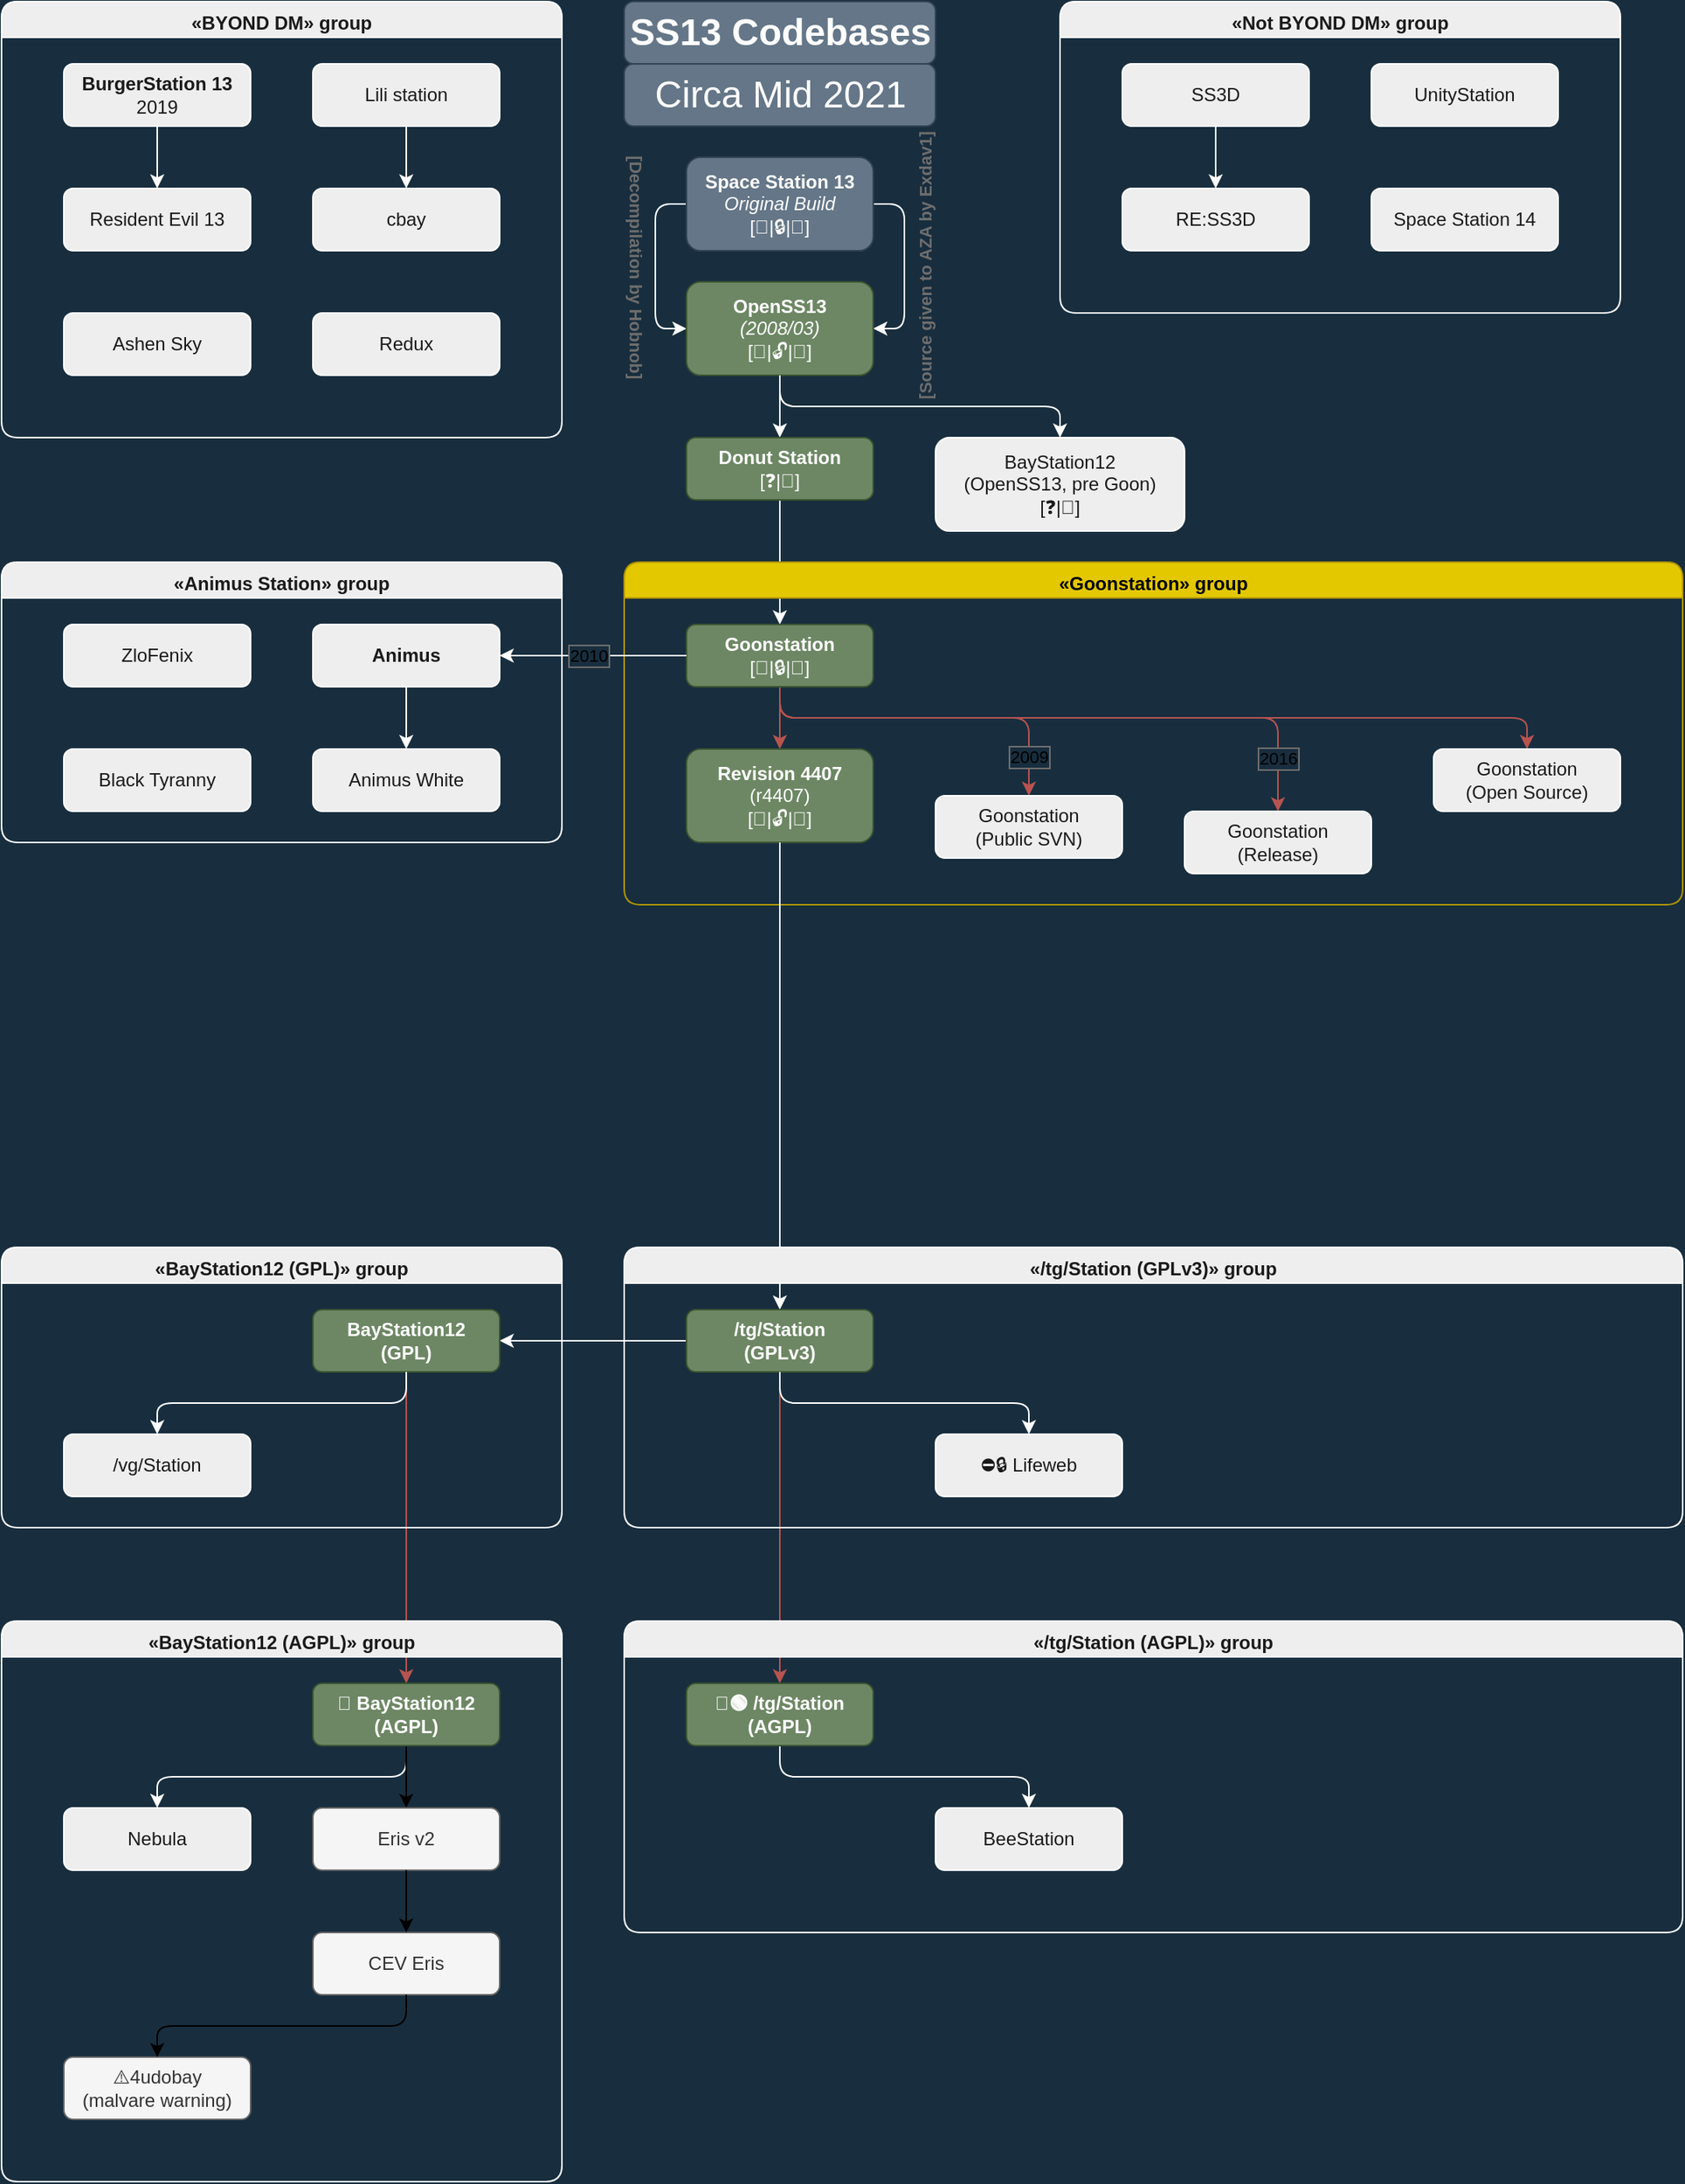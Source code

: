 <mxfile>
    <diagram id="xZ5OJh2ob4MvziBntWt0" name="Page-1">
        <mxGraphModel dx="-150.24" dy="-282.96" grid="1" gridSize="10" guides="1" tooltips="1" connect="1" arrows="1" fold="1" page="1" pageScale="1" pageWidth="1169" pageHeight="827" background="#182E3E" math="0" shadow="0">
            <root>
                <object label="" Property1="123" id="0">
                    <mxCell/>
                </object>
                <mxCell id="1" parent="0"/>
                <mxCell id="X2YALsD47lg2xy01Ol5B-34" value="" style="edgeStyle=orthogonalEdgeStyle;orthogonalLoop=1;jettySize=auto;html=1;fontColor=#FFFFFF;strokeColor=#FFFFFF;entryX=0;entryY=0.5;entryDx=0;entryDy=0;fontStyle=1;labelBackgroundColor=#182E3E;exitX=0;exitY=0.5;exitDx=0;exitDy=0;" parent="1" source="X2YALsD47lg2xy01Ol5B-1" target="X2YALsD47lg2xy01Ol5B-33" edge="1">
                    <mxGeometry relative="1" as="geometry">
                        <mxPoint x="590" y="330" as="targetPoint"/>
                    </mxGeometry>
                </mxCell>
                <mxCell id="X2YALsD47lg2xy01Ol5B-37" value="[Decompilation by Hobnob]" style="edgeLabel;html=1;align=center;verticalAlign=top;resizable=0;points=[];fontStyle=1;rotation=90;labelBackgroundColor=#182E3E;rounded=1;fontColor=#6E6E6E;" parent="X2YALsD47lg2xy01Ol5B-34" vertex="1" connectable="0">
                    <mxGeometry relative="1" as="geometry">
                        <mxPoint as="offset"/>
                    </mxGeometry>
                </mxCell>
                <mxCell id="X2YALsD47lg2xy01Ol5B-35" style="edgeStyle=orthogonalEdgeStyle;orthogonalLoop=1;jettySize=auto;html=1;fontColor=#FFFFFF;strokeColor=#FFFFFF;entryX=1;entryY=0.5;entryDx=0;entryDy=0;fontStyle=1;labelBackgroundColor=#182E3E;exitX=1;exitY=0.5;exitDx=0;exitDy=0;" parent="1" source="X2YALsD47lg2xy01Ol5B-1" target="X2YALsD47lg2xy01Ol5B-33" edge="1">
                    <mxGeometry relative="1" as="geometry">
                        <mxPoint x="650" y="360" as="targetPoint"/>
                    </mxGeometry>
                </mxCell>
                <mxCell id="X2YALsD47lg2xy01Ol5B-41" value="[Source given to AZA by Exdav1]" style="edgeLabel;html=1;align=center;verticalAlign=top;resizable=0;points=[];fontStyle=1;rotation=270;labelBackgroundColor=#182E3E;rounded=1;fontColor=#6E6E6E;" parent="X2YALsD47lg2xy01Ol5B-35" vertex="1" connectable="0">
                    <mxGeometry relative="1" as="geometry">
                        <mxPoint as="offset"/>
                    </mxGeometry>
                </mxCell>
                <mxCell id="X2YALsD47lg2xy01Ol5B-1" value="Space Station 13&lt;br&gt;&lt;i&gt;&lt;span style=&quot;font-weight: normal&quot;&gt;Original Build&lt;br&gt;&lt;/span&gt;&lt;/i&gt;&lt;span style=&quot;font-weight: normal&quot;&gt;[📌|🔒|🔴]&lt;/span&gt;&lt;span style=&quot;font-weight: normal&quot;&gt;&lt;i&gt;&lt;br&gt;&lt;/i&gt;&lt;/span&gt;" style="whiteSpace=wrap;html=1;direction=east;fontStyle=1;fillColor=#647687;strokeColor=#314354;fontColor=#ffffff;rounded=1;" parent="1" vertex="1">
                    <mxGeometry x="520" y="140" width="120" height="60" as="geometry"/>
                </mxCell>
                <mxCell id="X2YALsD47lg2xy01Ol5B-32" value="SS13 Codebases" style="text;html=1;fontSize=24;fontStyle=1;verticalAlign=middle;align=center;fillColor=#647687;strokeColor=#314354;fontColor=#ffffff;rounded=1;" parent="1" vertex="1">
                    <mxGeometry x="480" y="40" width="200" height="40" as="geometry"/>
                </mxCell>
                <mxCell id="X2YALsD47lg2xy01Ol5B-43" value="" style="edgeStyle=orthogonalEdgeStyle;orthogonalLoop=1;jettySize=auto;html=1;fontColor=#FFFFFF;strokeColor=#FFFFFF;labelBackgroundColor=#182E3E;" parent="1" source="X2YALsD47lg2xy01Ol5B-33" target="X2YALsD47lg2xy01Ol5B-42" edge="1">
                    <mxGeometry relative="1" as="geometry"/>
                </mxCell>
                <mxCell id="X2YALsD47lg2xy01Ol5B-33" value="OpenSS13&lt;br&gt;&lt;i&gt;&lt;span style=&quot;font-weight: normal&quot;&gt;(2008/03)&lt;br&gt;&lt;/span&gt;&lt;/i&gt;&lt;span style=&quot;font-weight: normal&quot;&gt;[📌|🔓|🔴]&lt;/span&gt;&lt;span style=&quot;font-weight: normal&quot;&gt;&lt;i&gt;&lt;br&gt;&lt;/i&gt;&lt;/span&gt;" style="whiteSpace=wrap;html=1;direction=east;fontStyle=1;fillColor=#6d8764;strokeColor=#3A5431;rounded=1;fontColor=#ffffff;" parent="1" vertex="1">
                    <mxGeometry x="520" y="220" width="120" height="60" as="geometry"/>
                </mxCell>
                <mxCell id="X2YALsD47lg2xy01Ol5B-87" style="edgeStyle=orthogonalEdgeStyle;orthogonalLoop=1;jettySize=auto;html=1;entryX=0.5;entryY=0;entryDx=0;entryDy=0;fontColor=#FFFFFF;strokeColor=#FFFFFF;labelBackgroundColor=#182E3E;" parent="1" source="X2YALsD47lg2xy01Ol5B-42" target="X2YALsD47lg2xy01Ol5B-48" edge="1">
                    <mxGeometry relative="1" as="geometry"/>
                </mxCell>
                <mxCell id="X2YALsD47lg2xy01Ol5B-42" value="Donut Station&lt;br&gt;&lt;span style=&quot;font-weight: normal&quot;&gt;[❓|🔴]&lt;/span&gt;" style="whiteSpace=wrap;html=1;direction=east;fontStyle=1;fillColor=#6d8764;strokeColor=#3A5431;rounded=1;fontColor=#ffffff;" parent="1" vertex="1">
                    <mxGeometry x="520" y="320" width="120" height="40" as="geometry"/>
                </mxCell>
                <mxCell id="X2YALsD47lg2xy01Ol5B-46" value="BayStation12&lt;br&gt;(OpenSS13, pre Goon)&lt;br&gt;[❓|🔴]" style="whiteSpace=wrap;html=1;direction=east;fillColor=#EEEEEE;strokeColor=#FFFFFF;fontColor=#1A1A1A;rounded=1;" parent="1" vertex="1">
                    <mxGeometry x="680" y="320" width="160" height="60" as="geometry"/>
                </mxCell>
                <mxCell id="X2YALsD47lg2xy01Ol5B-47" value="" style="edgeStyle=orthogonalEdgeStyle;orthogonalLoop=1;jettySize=auto;html=1;fontColor=#FFFFFF;strokeColor=#FFFFFF;exitX=0.5;exitY=1;exitDx=0;exitDy=0;entryX=0.5;entryY=0;entryDx=0;entryDy=0;labelBackgroundColor=#182E3E;" parent="1" source="X2YALsD47lg2xy01Ol5B-33" target="X2YALsD47lg2xy01Ol5B-46" edge="1">
                    <mxGeometry relative="1" as="geometry">
                        <mxPoint x="590" y="290" as="sourcePoint"/>
                        <mxPoint x="500" y="340" as="targetPoint"/>
                    </mxGeometry>
                </mxCell>
                <mxCell id="X2YALsD47lg2xy01Ol5B-84" value="«Goonstation» group" style="swimlane;align=center;verticalAlign=top;labelBackgroundColor=none;fillColor=#e3c800;strokeColor=#B09500;fontColor=#000000;rounded=1;" parent="1" vertex="1">
                    <mxGeometry x="480" y="400" width="680" height="220" as="geometry">
                        <mxRectangle x="500" y="360" width="150" height="23" as="alternateBounds"/>
                    </mxGeometry>
                </mxCell>
                <mxCell id="X2YALsD47lg2xy01Ol5B-89" value="" style="edgeStyle=orthogonalEdgeStyle;orthogonalLoop=1;jettySize=auto;html=1;fontColor=#FFFFFF;strokeColor=#b85450;labelBackgroundColor=#182E3E;entryX=0.5;entryY=0;entryDx=0;entryDy=0;fillColor=#f8cecc;" parent="X2YALsD47lg2xy01Ol5B-84" source="X2YALsD47lg2xy01Ol5B-48" target="X2YALsD47lg2xy01Ol5B-88" edge="1">
                    <mxGeometry relative="1" as="geometry">
                        <Array as="points">
                            <mxPoint x="100" y="100"/>
                            <mxPoint x="260" y="100"/>
                        </Array>
                    </mxGeometry>
                </mxCell>
                <mxCell id="18" value="2009" style="edgeLabel;html=1;align=center;verticalAlign=top;resizable=0;points=[];labelBackgroundColor=#182E3E;labelBorderColor=#6E6E6E;spacing=3;spacingRight=0;" vertex="1" connectable="0" parent="X2YALsD47lg2xy01Ol5B-89">
                    <mxGeometry x="0.687" relative="1" as="geometry">
                        <mxPoint y="-4" as="offset"/>
                    </mxGeometry>
                </mxCell>
                <mxCell id="X2YALsD47lg2xy01Ol5B-92" value="" style="edgeStyle=orthogonalEdgeStyle;orthogonalLoop=1;jettySize=auto;html=1;fontColor=#FFFFFF;strokeColor=#b85450;exitX=0.5;exitY=1;exitDx=0;exitDy=0;entryX=0.5;entryY=0;entryDx=0;entryDy=0;labelBackgroundColor=#182E3E;fillColor=#f8cecc;" parent="X2YALsD47lg2xy01Ol5B-84" source="X2YALsD47lg2xy01Ol5B-48" target="X2YALsD47lg2xy01Ol5B-91" edge="1">
                    <mxGeometry relative="1" as="geometry">
                        <Array as="points">
                            <mxPoint x="100" y="100"/>
                            <mxPoint x="420" y="100"/>
                        </Array>
                    </mxGeometry>
                </mxCell>
                <mxCell id="24" value="2016" style="edgeLabel;html=1;align=center;verticalAlign=top;resizable=0;points=[];labelBackgroundColor=#182E3E;labelBorderColor=#6E6E6E;spacing=3;spacingRight=0;" vertex="1" connectable="0" parent="X2YALsD47lg2xy01Ol5B-92">
                    <mxGeometry x="0.808" relative="1" as="geometry">
                        <mxPoint y="-11" as="offset"/>
                    </mxGeometry>
                </mxCell>
                <mxCell id="X2YALsD47lg2xy01Ol5B-94" value="" style="edgeStyle=orthogonalEdgeStyle;orthogonalLoop=1;jettySize=auto;html=1;fontColor=#FFFFFF;strokeColor=#b85450;exitX=0.5;exitY=1;exitDx=0;exitDy=0;labelBackgroundColor=#182E3E;fillColor=#f8cecc;" parent="X2YALsD47lg2xy01Ol5B-84" source="X2YALsD47lg2xy01Ol5B-48" target="X2YALsD47lg2xy01Ol5B-93" edge="1">
                    <mxGeometry relative="1" as="geometry"/>
                </mxCell>
                <mxCell id="X2YALsD47lg2xy01Ol5B-109" value="" style="edgeStyle=orthogonalEdgeStyle;orthogonalLoop=1;jettySize=auto;html=1;fontColor=#FFFFFF;strokeColor=#b85450;labelBackgroundColor=#182E3E;fillColor=#f8cecc;" parent="X2YALsD47lg2xy01Ol5B-84" source="X2YALsD47lg2xy01Ol5B-48" target="X2YALsD47lg2xy01Ol5B-108" edge="1">
                    <mxGeometry relative="1" as="geometry"/>
                </mxCell>
                <mxCell id="X2YALsD47lg2xy01Ol5B-48" value="Goonstation&lt;br&gt;&lt;span style=&quot;font-weight: 400&quot;&gt;[📌|&lt;/span&gt;&lt;span style=&quot;font-weight: 400&quot;&gt;🔒&lt;/span&gt;&lt;span style=&quot;font-weight: 400&quot;&gt;|🔴]&lt;/span&gt;&lt;span style=&quot;font-weight: normal&quot;&gt;&lt;br&gt;&lt;/span&gt;" style="whiteSpace=wrap;html=1;direction=east;fontStyle=1;fillColor=#6d8764;strokeColor=#3A5431;fontColor=#ffffff;rounded=1;" parent="X2YALsD47lg2xy01Ol5B-84" vertex="1">
                    <mxGeometry x="40" y="40" width="120" height="40" as="geometry"/>
                </mxCell>
                <mxCell id="X2YALsD47lg2xy01Ol5B-88" value="Goonstation&lt;br&gt;(Public SVN)" style="whiteSpace=wrap;html=1;direction=east;fontStyle=0;fillColor=#EEEEEE;strokeColor=#FFFFFF;fontColor=#1A1A1A;rounded=1;" parent="X2YALsD47lg2xy01Ol5B-84" vertex="1">
                    <mxGeometry x="200" y="150" width="120" height="40" as="geometry"/>
                </mxCell>
                <mxCell id="X2YALsD47lg2xy01Ol5B-91" value="Goonstation&lt;br&gt;(Release)" style="whiteSpace=wrap;html=1;direction=east;fontStyle=0;fillColor=#EEEEEE;strokeColor=#FFFFFF;fontColor=#1A1A1A;rounded=1;" parent="X2YALsD47lg2xy01Ol5B-84" vertex="1">
                    <mxGeometry x="360" y="160" width="120" height="40" as="geometry"/>
                </mxCell>
                <mxCell id="X2YALsD47lg2xy01Ol5B-93" value="Goonstation&lt;br&gt;(Open Source)" style="whiteSpace=wrap;html=1;direction=east;fontStyle=0;fillColor=#EEEEEE;strokeColor=#FFFFFF;fontColor=#1A1A1A;rounded=1;" parent="X2YALsD47lg2xy01Ol5B-84" vertex="1">
                    <mxGeometry x="520" y="120" width="120" height="40" as="geometry"/>
                </mxCell>
                <mxCell id="X2YALsD47lg2xy01Ol5B-108" value="Revision 4407&lt;br&gt;&lt;span style=&quot;font-weight: normal&quot;&gt;(r4407)&lt;/span&gt;&lt;i&gt;&lt;span style=&quot;font-weight: normal&quot;&gt;&lt;br&gt;&lt;/span&gt;&lt;/i&gt;&lt;span style=&quot;font-weight: normal&quot;&gt;[📌|🔓|🔴]&lt;/span&gt;" style="whiteSpace=wrap;html=1;direction=east;fontStyle=1;fillColor=#6d8764;strokeColor=#3A5431;fontColor=#ffffff;rounded=1;" parent="X2YALsD47lg2xy01Ol5B-84" vertex="1">
                    <mxGeometry x="40" y="120" width="120" height="60" as="geometry"/>
                </mxCell>
                <mxCell id="X2YALsD47lg2xy01Ol5B-95" value="«Animus Station» group" style="swimlane;align=center;verticalAlign=top;labelBackgroundColor=none;fillColor=#EEEEEE;strokeColor=#FFFFFF;fontColor=#1A1A1A;rounded=1;" parent="1" vertex="1">
                    <mxGeometry x="80" y="400" width="360" height="180" as="geometry"/>
                </mxCell>
                <mxCell id="X2YALsD47lg2xy01Ol5B-96" value="" style="edgeStyle=orthogonalEdgeStyle;orthogonalLoop=1;jettySize=auto;html=1;fontColor=#FFFFFF;strokeColor=#FFFFFF;labelBackgroundColor=#182E3E;" parent="X2YALsD47lg2xy01Ol5B-95" source="X2YALsD47lg2xy01Ol5B-99" target="X2YALsD47lg2xy01Ol5B-100" edge="1">
                    <mxGeometry relative="1" as="geometry"/>
                </mxCell>
                <mxCell id="X2YALsD47lg2xy01Ol5B-99" value="Animus" style="whiteSpace=wrap;html=1;direction=east;fontStyle=1;fillColor=#EEEEEE;strokeColor=#FFFFFF;fontColor=#1A1A1A;rounded=1;" parent="X2YALsD47lg2xy01Ol5B-95" vertex="1">
                    <mxGeometry x="200" y="40" width="120" height="40" as="geometry"/>
                </mxCell>
                <mxCell id="X2YALsD47lg2xy01Ol5B-100" value="Animus White" style="whiteSpace=wrap;html=1;direction=east;fontStyle=0;fillColor=#EEEEEE;strokeColor=#FFFFFF;fontColor=#1A1A1A;rounded=1;" parent="X2YALsD47lg2xy01Ol5B-95" vertex="1">
                    <mxGeometry x="200" y="120" width="120" height="40" as="geometry"/>
                </mxCell>
                <mxCell id="X2YALsD47lg2xy01Ol5B-106" value="Black Tyranny" style="whiteSpace=wrap;html=1;direction=east;fontStyle=0;fillColor=#EEEEEE;strokeColor=#FFFFFF;fontColor=#1A1A1A;rounded=1;" parent="X2YALsD47lg2xy01Ol5B-95" vertex="1">
                    <mxGeometry x="40" y="120" width="120" height="40" as="geometry"/>
                </mxCell>
                <mxCell id="15" value="ZloFenix" style="whiteSpace=wrap;html=1;direction=east;fontStyle=0;fillColor=#EEEEEE;strokeColor=#FFFFFF;fontColor=#1A1A1A;rounded=1;" vertex="1" parent="X2YALsD47lg2xy01Ol5B-95">
                    <mxGeometry x="40" y="40" width="120" height="40" as="geometry"/>
                </mxCell>
                <mxCell id="X2YALsD47lg2xy01Ol5B-103" style="edgeStyle=orthogonalEdgeStyle;orthogonalLoop=1;jettySize=auto;html=1;fontColor=#FFFFFF;strokeColor=#FFFFFF;entryX=1;entryY=0.5;entryDx=0;entryDy=0;labelBackgroundColor=#182E3E;" parent="1" source="X2YALsD47lg2xy01Ol5B-48" target="X2YALsD47lg2xy01Ol5B-99" edge="1">
                    <mxGeometry relative="1" as="geometry"/>
                </mxCell>
                <mxCell id="14" value="2010" style="edgeLabel;html=1;align=center;verticalAlign=middle;resizable=0;points=[];labelBackgroundColor=#182E3E;labelBorderColor=#6E6E6E;spacing=3;spacingRight=0;" vertex="1" connectable="0" parent="X2YALsD47lg2xy01Ol5B-103">
                    <mxGeometry x="0.059" relative="1" as="geometry">
                        <mxPoint as="offset"/>
                    </mxGeometry>
                </mxCell>
                <mxCell id="X2YALsD47lg2xy01Ol5B-113" value="" style="edgeStyle=orthogonalEdgeStyle;orthogonalLoop=1;jettySize=auto;html=1;fontColor=#FFFFFF;strokeColor=#b85450;labelBackgroundColor=#182E3E;fillColor=#f8cecc;" parent="1" source="X2YALsD47lg2xy01Ol5B-110" target="X2YALsD47lg2xy01Ol5B-112" edge="1">
                    <mxGeometry relative="1" as="geometry"/>
                </mxCell>
                <mxCell id="X2YALsD47lg2xy01Ol5B-116" value="" style="edgeStyle=orthogonalEdgeStyle;orthogonalLoop=1;jettySize=auto;html=1;fontColor=#FFFFFF;strokeColor=#FFFFFF;labelBackgroundColor=#182E3E;" parent="1" source="X2YALsD47lg2xy01Ol5B-110" target="X2YALsD47lg2xy01Ol5B-115" edge="1">
                    <mxGeometry relative="1" as="geometry"/>
                </mxCell>
                <mxCell id="X2YALsD47lg2xy01Ol5B-111" value="" style="edgeStyle=orthogonalEdgeStyle;orthogonalLoop=1;jettySize=auto;html=1;fontColor=#FFFFFF;strokeColor=#FFFFFF;labelBackgroundColor=#182E3E;" parent="1" source="X2YALsD47lg2xy01Ol5B-108" target="X2YALsD47lg2xy01Ol5B-110" edge="1">
                    <mxGeometry relative="1" as="geometry"/>
                </mxCell>
                <mxCell id="X2YALsD47lg2xy01Ol5B-118" value="" style="edgeStyle=orthogonalEdgeStyle;orthogonalLoop=1;jettySize=auto;html=1;fontColor=#FFFFFF;strokeColor=#b85450;labelBackgroundColor=#182E3E;exitX=0.5;exitY=1;exitDx=0;exitDy=0;fillColor=#f8cecc;" parent="1" target="X2YALsD47lg2xy01Ol5B-117" edge="1" source="X2YALsD47lg2xy01Ol5B-115">
                    <mxGeometry relative="1" as="geometry">
                        <mxPoint x="180" y="880" as="sourcePoint"/>
                    </mxGeometry>
                </mxCell>
                <mxCell id="X2YALsD47lg2xy01Ol5B-133" value="«/tg/Station (GPLv3)» group" style="swimlane;align=center;verticalAlign=top;labelBackgroundColor=none;fillColor=#EEEEEE;strokeColor=#FFFFFF;fontColor=#1A1A1A;rounded=1;" parent="1" vertex="1">
                    <mxGeometry x="480" y="840" width="680" height="180" as="geometry"/>
                </mxCell>
                <mxCell id="X2YALsD47lg2xy01Ol5B-110" value="/tg/Station&lt;br&gt;(GPLv3)" style="whiteSpace=wrap;html=1;direction=east;fontStyle=1;fillColor=#6d8764;strokeColor=#3A5431;fontColor=#ffffff;rounded=1;" parent="X2YALsD47lg2xy01Ol5B-133" vertex="1">
                    <mxGeometry x="40" y="40" width="120" height="40" as="geometry"/>
                </mxCell>
                <mxCell id="X2YALsD47lg2xy01Ol5B-119" value="⛔🔒 Lifeweb" style="whiteSpace=wrap;html=1;direction=east;fontStyle=0;fillColor=#EEEEEE;strokeColor=#FFFFFF;fontColor=#1A1A1A;rounded=1;" parent="X2YALsD47lg2xy01Ol5B-133" vertex="1">
                    <mxGeometry x="200" y="120" width="120" height="40" as="geometry"/>
                </mxCell>
                <mxCell id="X2YALsD47lg2xy01Ol5B-120" value="" style="edgeStyle=orthogonalEdgeStyle;orthogonalLoop=1;jettySize=auto;html=1;fontColor=#FFFFFF;strokeColor=#FFFFFF;startArrow=none;exitX=0.5;exitY=1;exitDx=0;exitDy=0;labelBackgroundColor=#182E3E;" parent="X2YALsD47lg2xy01Ol5B-133" source="X2YALsD47lg2xy01Ol5B-110" target="X2YALsD47lg2xy01Ol5B-119" edge="1">
                    <mxGeometry relative="1" as="geometry"/>
                </mxCell>
                <mxCell id="X2YALsD47lg2xy01Ol5B-138" value="«/tg/Station (AGPL)» group" style="swimlane;align=center;verticalAlign=top;labelBackgroundColor=none;fillColor=#EEEEEE;strokeColor=#FFFFFF;fontColor=#1A1A1A;rounded=1;" parent="1" vertex="1">
                    <mxGeometry x="480" y="1080" width="680" height="200" as="geometry"/>
                </mxCell>
                <mxCell id="X2YALsD47lg2xy01Ol5B-156" value="" style="edgeStyle=orthogonalEdgeStyle;orthogonalLoop=1;jettySize=auto;html=1;fontColor=#FFFFFF;strokeColor=#FFFFFF;labelBackgroundColor=#182E3E;entryX=0.5;entryY=0;entryDx=0;entryDy=0;" parent="X2YALsD47lg2xy01Ol5B-138" source="X2YALsD47lg2xy01Ol5B-112" target="X2YALsD47lg2xy01Ol5B-155" edge="1">
                    <mxGeometry relative="1" as="geometry">
                        <Array as="points">
                            <mxPoint x="100" y="100"/>
                            <mxPoint x="260" y="100"/>
                        </Array>
                    </mxGeometry>
                </mxCell>
                <mxCell id="X2YALsD47lg2xy01Ol5B-112" value="📌🟢 /tg/Station&lt;br&gt;(AGPL)" style="whiteSpace=wrap;html=1;direction=east;fontStyle=1;fillColor=#6d8764;strokeColor=#3A5431;fontColor=#ffffff;rounded=1;" parent="X2YALsD47lg2xy01Ol5B-138" vertex="1">
                    <mxGeometry x="40" y="40" width="120" height="40" as="geometry"/>
                </mxCell>
                <mxCell id="X2YALsD47lg2xy01Ol5B-155" value="BeeStation" style="whiteSpace=wrap;html=1;direction=east;fontStyle=0;fillColor=#EEEEEE;strokeColor=#FFFFFF;fontColor=#1A1A1A;rounded=1;" parent="X2YALsD47lg2xy01Ol5B-138" vertex="1">
                    <mxGeometry x="200" y="120" width="120" height="40" as="geometry"/>
                </mxCell>
                <mxCell id="X2YALsD47lg2xy01Ol5B-142" value="«BayStation12 (AGPL)» group" style="swimlane;align=center;verticalAlign=top;labelBackgroundColor=none;fillColor=#EEEEEE;strokeColor=#FFFFFF;fontColor=#1A1A1A;rounded=1;" parent="1" vertex="1">
                    <mxGeometry x="80" y="1080" width="360" height="360" as="geometry"/>
                </mxCell>
                <mxCell id="X2YALsD47lg2xy01Ol5B-154" value="" style="edgeStyle=orthogonalEdgeStyle;orthogonalLoop=1;jettySize=auto;html=1;fontColor=#FFFFFF;strokeColor=#FFFFFF;labelBackgroundColor=#182E3E;exitX=0.5;exitY=1;exitDx=0;exitDy=0;" parent="X2YALsD47lg2xy01Ol5B-142" source="X2YALsD47lg2xy01Ol5B-117" target="X2YALsD47lg2xy01Ol5B-153" edge="1">
                    <mxGeometry relative="1" as="geometry"/>
                </mxCell>
                <mxCell id="8" value="" style="edgeStyle=orthogonalEdgeStyle;rounded=1;orthogonalLoop=1;jettySize=auto;html=1;" edge="1" parent="X2YALsD47lg2xy01Ol5B-142" source="X2YALsD47lg2xy01Ol5B-117" target="7">
                    <mxGeometry relative="1" as="geometry"/>
                </mxCell>
                <mxCell id="X2YALsD47lg2xy01Ol5B-117" value="📌 BayStation12&lt;br&gt;(AGPL)" style="whiteSpace=wrap;html=1;direction=east;fontStyle=1;fillColor=#6d8764;strokeColor=#3A5431;fontColor=#ffffff;rounded=1;" parent="X2YALsD47lg2xy01Ol5B-142" vertex="1">
                    <mxGeometry x="200" y="40" width="120" height="40" as="geometry"/>
                </mxCell>
                <mxCell id="X2YALsD47lg2xy01Ol5B-153" value="Nebula" style="whiteSpace=wrap;html=1;direction=east;fontStyle=0;fillColor=#EEEEEE;strokeColor=#FFFFFF;fontColor=#1A1A1A;rounded=1;" parent="X2YALsD47lg2xy01Ol5B-142" vertex="1">
                    <mxGeometry x="40" y="120" width="120" height="40" as="geometry"/>
                </mxCell>
                <mxCell id="7" value="Eris v2" style="whiteSpace=wrap;html=1;direction=east;fontStyle=0;rounded=1;fillColor=#f5f5f5;strokeColor=#666666;fontColor=#333333;" vertex="1" parent="X2YALsD47lg2xy01Ol5B-142">
                    <mxGeometry x="200" y="120" width="120" height="40" as="geometry"/>
                </mxCell>
                <mxCell id="9" value="CEV Eris" style="whiteSpace=wrap;html=1;direction=east;fontStyle=0;rounded=1;fillColor=#f5f5f5;strokeColor=#666666;fontColor=#333333;" vertex="1" parent="X2YALsD47lg2xy01Ol5B-142">
                    <mxGeometry x="200" y="200" width="120" height="40" as="geometry"/>
                </mxCell>
                <mxCell id="10" value="" style="edgeStyle=orthogonalEdgeStyle;rounded=1;orthogonalLoop=1;jettySize=auto;html=1;" edge="1" parent="X2YALsD47lg2xy01Ol5B-142" source="7" target="9">
                    <mxGeometry relative="1" as="geometry"/>
                </mxCell>
                <mxCell id="11" value="⚠️4udobay&lt;br&gt;(malvare warning)" style="whiteSpace=wrap;html=1;direction=east;fontStyle=0;rounded=1;fillColor=#f5f5f5;strokeColor=#666666;fontColor=#333333;" vertex="1" parent="X2YALsD47lg2xy01Ol5B-142">
                    <mxGeometry x="40" y="280" width="120" height="40" as="geometry"/>
                </mxCell>
                <mxCell id="12" value="" style="edgeStyle=orthogonalEdgeStyle;orthogonalLoop=1;jettySize=auto;html=1;rounded=1;" edge="1" parent="X2YALsD47lg2xy01Ol5B-142" source="9" target="11">
                    <mxGeometry relative="1" as="geometry">
                        <Array as="points">
                            <mxPoint x="260" y="260"/>
                            <mxPoint x="100" y="260"/>
                        </Array>
                    </mxGeometry>
                </mxCell>
                <mxCell id="X2YALsD47lg2xy01Ol5B-144" value="«BayStation12 (GPL)» group" style="swimlane;align=center;verticalAlign=top;labelBackgroundColor=none;fillColor=#EEEEEE;strokeColor=#FFFFFF;fontColor=#1A1A1A;rounded=1;" parent="1" vertex="1">
                    <mxGeometry x="80" y="840" width="360" height="180" as="geometry"/>
                </mxCell>
                <mxCell id="X2YALsD47lg2xy01Ol5B-115" value="BayStation12&lt;br&gt;(GPL)" style="whiteSpace=wrap;html=1;direction=east;fontStyle=1;fillColor=#6d8764;strokeColor=#3A5431;fontColor=#ffffff;rounded=1;" parent="X2YALsD47lg2xy01Ol5B-144" vertex="1">
                    <mxGeometry x="200" y="40" width="120" height="40" as="geometry"/>
                </mxCell>
                <mxCell id="X2YALsD47lg2xy01Ol5B-151" value="/vg/Station" style="whiteSpace=wrap;html=1;direction=east;fontStyle=0;fillColor=#EEEEEE;strokeColor=#FFFFFF;fontColor=#1A1A1A;rounded=1;" parent="X2YALsD47lg2xy01Ol5B-144" vertex="1">
                    <mxGeometry x="40" y="120" width="120" height="40" as="geometry"/>
                </mxCell>
                <mxCell id="X2YALsD47lg2xy01Ol5B-152" value="" style="edgeStyle=orthogonalEdgeStyle;orthogonalLoop=1;jettySize=auto;html=1;fontColor=#FFFFFF;strokeColor=#FFFFFF;labelBackgroundColor=#182E3E;entryX=0.5;entryY=0;entryDx=0;entryDy=0;" parent="X2YALsD47lg2xy01Ol5B-144" source="X2YALsD47lg2xy01Ol5B-115" target="X2YALsD47lg2xy01Ol5B-151" edge="1">
                    <mxGeometry relative="1" as="geometry">
                        <Array as="points">
                            <mxPoint x="260" y="100"/>
                            <mxPoint x="100" y="100"/>
                        </Array>
                    </mxGeometry>
                </mxCell>
                <mxCell id="X2YALsD47lg2xy01Ol5B-157" value="«BYOND DM» group" style="swimlane;labelBackgroundColor=none;align=center;verticalAlign=top;fillColor=#EEEEEE;strokeColor=#FFFFFF;fontColor=#1A1A1A;rounded=1;" parent="1" vertex="1">
                    <mxGeometry x="80" y="40" width="360" height="280" as="geometry"/>
                </mxCell>
                <mxCell id="X2YALsD47lg2xy01Ol5B-164" value="" style="edgeStyle=orthogonalEdgeStyle;orthogonalLoop=1;jettySize=auto;html=1;fontColor=#FFFFFF;strokeColor=#FFFFFF;labelBackgroundColor=#182E3E;" parent="X2YALsD47lg2xy01Ol5B-157" source="X2YALsD47lg2xy01Ol5B-162" target="X2YALsD47lg2xy01Ol5B-163" edge="1">
                    <mxGeometry relative="1" as="geometry"/>
                </mxCell>
                <mxCell id="X2YALsD47lg2xy01Ol5B-162" value="BurgerStation 13&lt;br&gt;&lt;span style=&quot;font-weight: normal&quot;&gt;2019&lt;/span&gt;" style="whiteSpace=wrap;html=1;direction=east;fontStyle=1;fillColor=#EEEEEE;strokeColor=#FFFFFF;fontColor=#1A1A1A;rounded=1;" parent="X2YALsD47lg2xy01Ol5B-157" vertex="1">
                    <mxGeometry x="40" y="40" width="120" height="40" as="geometry"/>
                </mxCell>
                <mxCell id="X2YALsD47lg2xy01Ol5B-163" value="Resident Evil 13" style="whiteSpace=wrap;html=1;direction=east;fontStyle=0;fillColor=#EEEEEE;strokeColor=#FFFFFF;fontColor=#1A1A1A;rounded=1;" parent="X2YALsD47lg2xy01Ol5B-157" vertex="1">
                    <mxGeometry x="40" y="120" width="120" height="40" as="geometry"/>
                </mxCell>
                <mxCell id="X2YALsD47lg2xy01Ol5B-169" value="" style="edgeStyle=orthogonalEdgeStyle;orthogonalLoop=1;jettySize=auto;html=1;fontColor=#FFFFFF;strokeColor=#FFFFFF;labelBackgroundColor=#182E3E;" parent="X2YALsD47lg2xy01Ol5B-157" source="X2YALsD47lg2xy01Ol5B-165" target="X2YALsD47lg2xy01Ol5B-168" edge="1">
                    <mxGeometry relative="1" as="geometry"/>
                </mxCell>
                <mxCell id="X2YALsD47lg2xy01Ol5B-165" value="Lili station" style="whiteSpace=wrap;html=1;direction=east;fontStyle=0;fillColor=#EEEEEE;strokeColor=#FFFFFF;fontColor=#1A1A1A;rounded=1;" parent="X2YALsD47lg2xy01Ol5B-157" vertex="1">
                    <mxGeometry x="200" y="40" width="120" height="40" as="geometry"/>
                </mxCell>
                <mxCell id="X2YALsD47lg2xy01Ol5B-168" value="cbay" style="whiteSpace=wrap;html=1;direction=east;fontStyle=0;fillColor=#EEEEEE;strokeColor=#FFFFFF;fontColor=#1A1A1A;rounded=1;" parent="X2YALsD47lg2xy01Ol5B-157" vertex="1">
                    <mxGeometry x="200" y="120" width="120" height="40" as="geometry"/>
                </mxCell>
                <mxCell id="X2YALsD47lg2xy01Ol5B-170" value="Ashen Sky" style="whiteSpace=wrap;html=1;direction=east;fontStyle=0;fillColor=#EEEEEE;strokeColor=#FFFFFF;fontColor=#1A1A1A;rounded=1;" parent="X2YALsD47lg2xy01Ol5B-157" vertex="1">
                    <mxGeometry x="40" y="200" width="120" height="40" as="geometry"/>
                </mxCell>
                <mxCell id="X2YALsD47lg2xy01Ol5B-172" value="Redux" style="whiteSpace=wrap;html=1;direction=east;fontStyle=0;fillColor=#EEEEEE;strokeColor=#FFFFFF;fontColor=#1A1A1A;rounded=1;" parent="X2YALsD47lg2xy01Ol5B-157" vertex="1">
                    <mxGeometry x="200" y="200" width="120" height="40" as="geometry"/>
                </mxCell>
                <mxCell id="X2YALsD47lg2xy01Ol5B-174" value="«Not BYOND DM» group" style="swimlane;labelBackgroundColor=none;align=center;verticalAlign=top;fillColor=#EEEEEE;strokeColor=#FFFFFF;fontColor=#1A1A1A;rounded=1;" parent="1" vertex="1">
                    <mxGeometry x="760" y="40" width="360" height="200" as="geometry"/>
                </mxCell>
                <mxCell id="X2YALsD47lg2xy01Ol5B-175" value="" style="edgeStyle=orthogonalEdgeStyle;orthogonalLoop=1;jettySize=auto;html=1;fontColor=#FFFFFF;strokeColor=#FFFFFF;labelBackgroundColor=#182E3E;" parent="X2YALsD47lg2xy01Ol5B-174" source="X2YALsD47lg2xy01Ol5B-176" target="X2YALsD47lg2xy01Ol5B-177" edge="1">
                    <mxGeometry relative="1" as="geometry"/>
                </mxCell>
                <mxCell id="X2YALsD47lg2xy01Ol5B-176" value="SS3D" style="whiteSpace=wrap;html=1;direction=east;fontStyle=0;fillColor=#EEEEEE;strokeColor=#FFFFFF;fontColor=#1A1A1A;rounded=1;" parent="X2YALsD47lg2xy01Ol5B-174" vertex="1">
                    <mxGeometry x="40" y="40" width="120" height="40" as="geometry"/>
                </mxCell>
                <mxCell id="X2YALsD47lg2xy01Ol5B-177" value="RE:SS3D" style="whiteSpace=wrap;html=1;direction=east;fontStyle=0;fillColor=#EEEEEE;strokeColor=#FFFFFF;fontColor=#1A1A1A;rounded=1;" parent="X2YALsD47lg2xy01Ol5B-174" vertex="1">
                    <mxGeometry x="40" y="120" width="120" height="40" as="geometry"/>
                </mxCell>
                <mxCell id="X2YALsD47lg2xy01Ol5B-179" value="UnityStation" style="whiteSpace=wrap;html=1;direction=east;fontStyle=0;fillColor=#EEEEEE;strokeColor=#FFFFFF;fontColor=#1A1A1A;rounded=1;" parent="X2YALsD47lg2xy01Ol5B-174" vertex="1">
                    <mxGeometry x="200" y="40" width="120" height="40" as="geometry"/>
                </mxCell>
                <mxCell id="X2YALsD47lg2xy01Ol5B-180" value="Space Station 14" style="whiteSpace=wrap;html=1;direction=east;fontStyle=0;fillColor=#EEEEEE;strokeColor=#FFFFFF;fontColor=#1A1A1A;rounded=1;" parent="X2YALsD47lg2xy01Ol5B-174" vertex="1">
                    <mxGeometry x="200" y="120" width="120" height="40" as="geometry"/>
                </mxCell>
                <mxCell id="13" value="Circa Mid 2021" style="text;html=1;fontSize=24;fontStyle=0;verticalAlign=middle;align=center;fillColor=#647687;strokeColor=#314354;fontColor=#ffffff;rounded=1;" vertex="1" parent="1">
                    <mxGeometry x="480" y="80" width="200" height="40" as="geometry"/>
                </mxCell>
            </root>
        </mxGraphModel>
    </diagram>
</mxfile>
